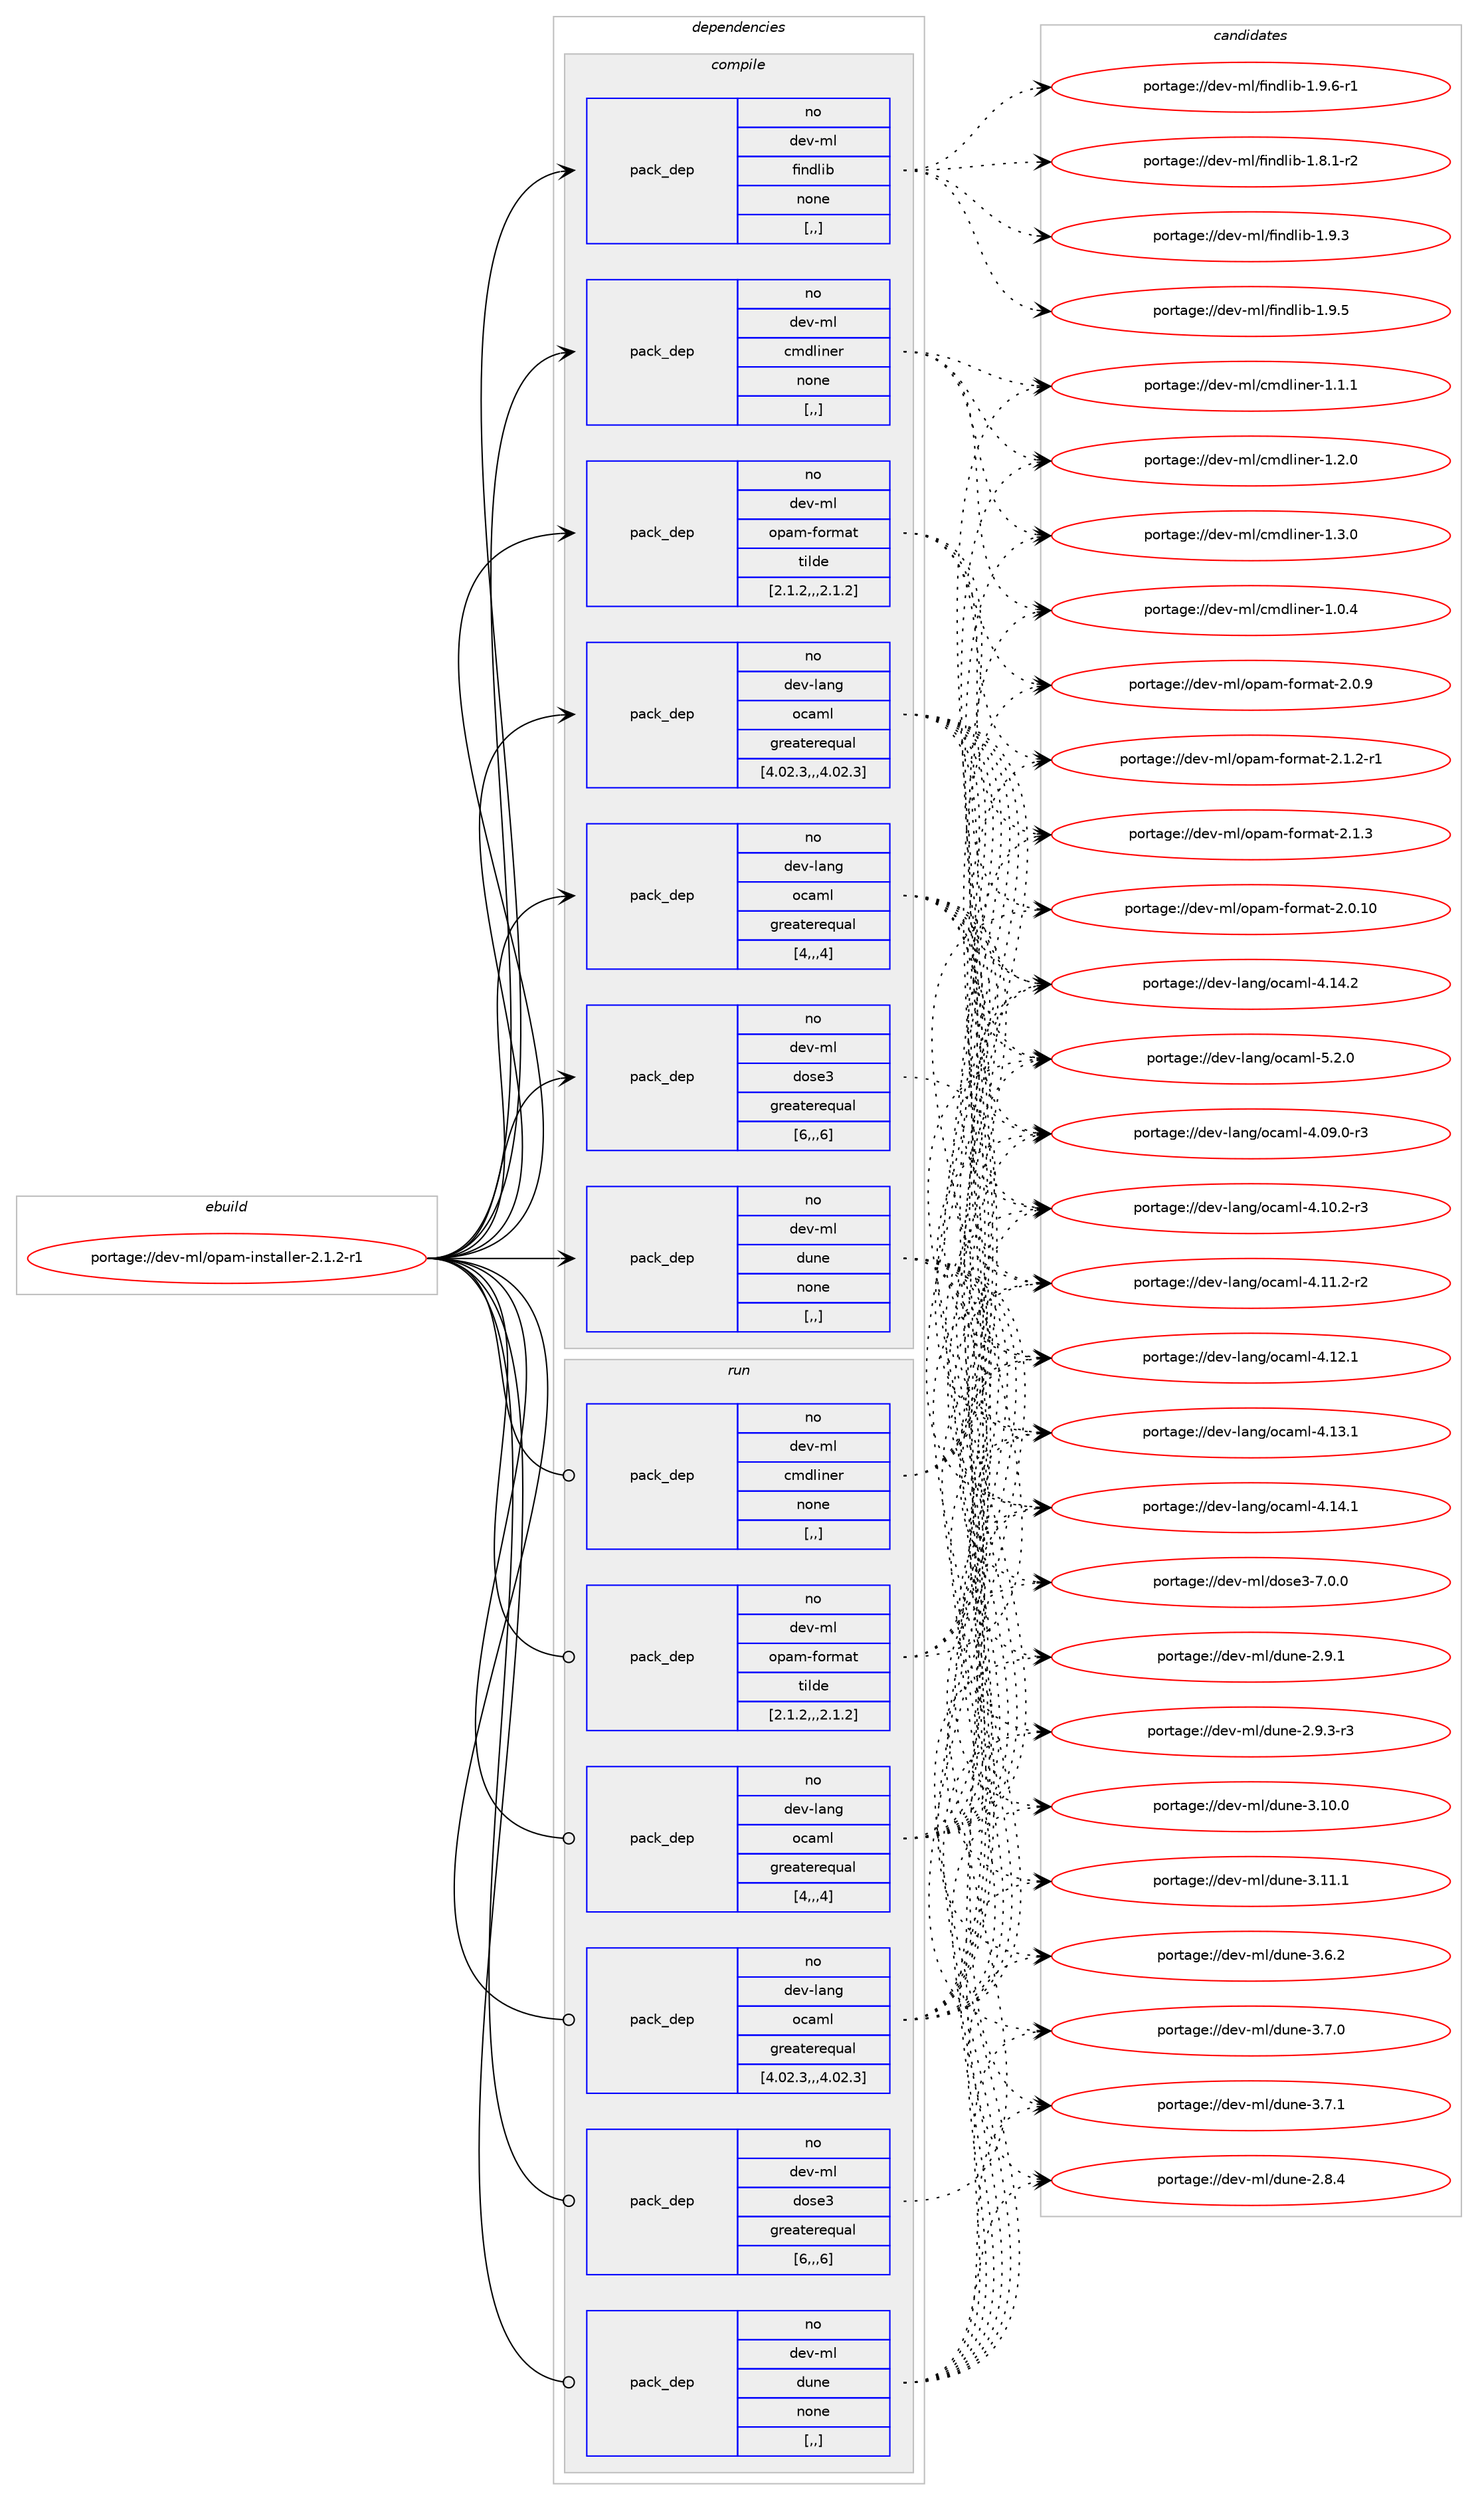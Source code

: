 digraph prolog {

# *************
# Graph options
# *************

newrank=true;
concentrate=true;
compound=true;
graph [rankdir=LR,fontname=Helvetica,fontsize=10,ranksep=1.5];#, ranksep=2.5, nodesep=0.2];
edge  [arrowhead=vee];
node  [fontname=Helvetica,fontsize=10];

# **********
# The ebuild
# **********

subgraph cluster_leftcol {
color=gray;
rank=same;
label=<<i>ebuild</i>>;
id [label="portage://dev-ml/opam-installer-2.1.2-r1", color=red, width=4, href="../dev-ml/opam-installer-2.1.2-r1.svg"];
}

# ****************
# The dependencies
# ****************

subgraph cluster_midcol {
color=gray;
label=<<i>dependencies</i>>;
subgraph cluster_compile {
fillcolor="#eeeeee";
style=filled;
label=<<i>compile</i>>;
subgraph pack88554 {
dependency118589 [label=<<TABLE BORDER="0" CELLBORDER="1" CELLSPACING="0" CELLPADDING="4" WIDTH="220"><TR><TD ROWSPAN="6" CELLPADDING="30">pack_dep</TD></TR><TR><TD WIDTH="110">no</TD></TR><TR><TD>dev-lang</TD></TR><TR><TD>ocaml</TD></TR><TR><TD>greaterequal</TD></TR><TR><TD>[4,,,4]</TD></TR></TABLE>>, shape=none, color=blue];
}
id:e -> dependency118589:w [weight=20,style="solid",arrowhead="vee"];
subgraph pack88555 {
dependency118590 [label=<<TABLE BORDER="0" CELLBORDER="1" CELLSPACING="0" CELLPADDING="4" WIDTH="220"><TR><TD ROWSPAN="6" CELLPADDING="30">pack_dep</TD></TR><TR><TD WIDTH="110">no</TD></TR><TR><TD>dev-lang</TD></TR><TR><TD>ocaml</TD></TR><TR><TD>greaterequal</TD></TR><TR><TD>[4.02.3,,,4.02.3]</TD></TR></TABLE>>, shape=none, color=blue];
}
id:e -> dependency118590:w [weight=20,style="solid",arrowhead="vee"];
subgraph pack88556 {
dependency118591 [label=<<TABLE BORDER="0" CELLBORDER="1" CELLSPACING="0" CELLPADDING="4" WIDTH="220"><TR><TD ROWSPAN="6" CELLPADDING="30">pack_dep</TD></TR><TR><TD WIDTH="110">no</TD></TR><TR><TD>dev-ml</TD></TR><TR><TD>cmdliner</TD></TR><TR><TD>none</TD></TR><TR><TD>[,,]</TD></TR></TABLE>>, shape=none, color=blue];
}
id:e -> dependency118591:w [weight=20,style="solid",arrowhead="vee"];
subgraph pack88557 {
dependency118592 [label=<<TABLE BORDER="0" CELLBORDER="1" CELLSPACING="0" CELLPADDING="4" WIDTH="220"><TR><TD ROWSPAN="6" CELLPADDING="30">pack_dep</TD></TR><TR><TD WIDTH="110">no</TD></TR><TR><TD>dev-ml</TD></TR><TR><TD>dose3</TD></TR><TR><TD>greaterequal</TD></TR><TR><TD>[6,,,6]</TD></TR></TABLE>>, shape=none, color=blue];
}
id:e -> dependency118592:w [weight=20,style="solid",arrowhead="vee"];
subgraph pack88558 {
dependency118593 [label=<<TABLE BORDER="0" CELLBORDER="1" CELLSPACING="0" CELLPADDING="4" WIDTH="220"><TR><TD ROWSPAN="6" CELLPADDING="30">pack_dep</TD></TR><TR><TD WIDTH="110">no</TD></TR><TR><TD>dev-ml</TD></TR><TR><TD>dune</TD></TR><TR><TD>none</TD></TR><TR><TD>[,,]</TD></TR></TABLE>>, shape=none, color=blue];
}
id:e -> dependency118593:w [weight=20,style="solid",arrowhead="vee"];
subgraph pack88559 {
dependency118594 [label=<<TABLE BORDER="0" CELLBORDER="1" CELLSPACING="0" CELLPADDING="4" WIDTH="220"><TR><TD ROWSPAN="6" CELLPADDING="30">pack_dep</TD></TR><TR><TD WIDTH="110">no</TD></TR><TR><TD>dev-ml</TD></TR><TR><TD>findlib</TD></TR><TR><TD>none</TD></TR><TR><TD>[,,]</TD></TR></TABLE>>, shape=none, color=blue];
}
id:e -> dependency118594:w [weight=20,style="solid",arrowhead="vee"];
subgraph pack88560 {
dependency118595 [label=<<TABLE BORDER="0" CELLBORDER="1" CELLSPACING="0" CELLPADDING="4" WIDTH="220"><TR><TD ROWSPAN="6" CELLPADDING="30">pack_dep</TD></TR><TR><TD WIDTH="110">no</TD></TR><TR><TD>dev-ml</TD></TR><TR><TD>opam-format</TD></TR><TR><TD>tilde</TD></TR><TR><TD>[2.1.2,,,2.1.2]</TD></TR></TABLE>>, shape=none, color=blue];
}
id:e -> dependency118595:w [weight=20,style="solid",arrowhead="vee"];
}
subgraph cluster_compileandrun {
fillcolor="#eeeeee";
style=filled;
label=<<i>compile and run</i>>;
}
subgraph cluster_run {
fillcolor="#eeeeee";
style=filled;
label=<<i>run</i>>;
subgraph pack88561 {
dependency118596 [label=<<TABLE BORDER="0" CELLBORDER="1" CELLSPACING="0" CELLPADDING="4" WIDTH="220"><TR><TD ROWSPAN="6" CELLPADDING="30">pack_dep</TD></TR><TR><TD WIDTH="110">no</TD></TR><TR><TD>dev-lang</TD></TR><TR><TD>ocaml</TD></TR><TR><TD>greaterequal</TD></TR><TR><TD>[4,,,4]</TD></TR></TABLE>>, shape=none, color=blue];
}
id:e -> dependency118596:w [weight=20,style="solid",arrowhead="odot"];
subgraph pack88562 {
dependency118597 [label=<<TABLE BORDER="0" CELLBORDER="1" CELLSPACING="0" CELLPADDING="4" WIDTH="220"><TR><TD ROWSPAN="6" CELLPADDING="30">pack_dep</TD></TR><TR><TD WIDTH="110">no</TD></TR><TR><TD>dev-lang</TD></TR><TR><TD>ocaml</TD></TR><TR><TD>greaterequal</TD></TR><TR><TD>[4.02.3,,,4.02.3]</TD></TR></TABLE>>, shape=none, color=blue];
}
id:e -> dependency118597:w [weight=20,style="solid",arrowhead="odot"];
subgraph pack88563 {
dependency118598 [label=<<TABLE BORDER="0" CELLBORDER="1" CELLSPACING="0" CELLPADDING="4" WIDTH="220"><TR><TD ROWSPAN="6" CELLPADDING="30">pack_dep</TD></TR><TR><TD WIDTH="110">no</TD></TR><TR><TD>dev-ml</TD></TR><TR><TD>cmdliner</TD></TR><TR><TD>none</TD></TR><TR><TD>[,,]</TD></TR></TABLE>>, shape=none, color=blue];
}
id:e -> dependency118598:w [weight=20,style="solid",arrowhead="odot"];
subgraph pack88564 {
dependency118599 [label=<<TABLE BORDER="0" CELLBORDER="1" CELLSPACING="0" CELLPADDING="4" WIDTH="220"><TR><TD ROWSPAN="6" CELLPADDING="30">pack_dep</TD></TR><TR><TD WIDTH="110">no</TD></TR><TR><TD>dev-ml</TD></TR><TR><TD>dose3</TD></TR><TR><TD>greaterequal</TD></TR><TR><TD>[6,,,6]</TD></TR></TABLE>>, shape=none, color=blue];
}
id:e -> dependency118599:w [weight=20,style="solid",arrowhead="odot"];
subgraph pack88565 {
dependency118600 [label=<<TABLE BORDER="0" CELLBORDER="1" CELLSPACING="0" CELLPADDING="4" WIDTH="220"><TR><TD ROWSPAN="6" CELLPADDING="30">pack_dep</TD></TR><TR><TD WIDTH="110">no</TD></TR><TR><TD>dev-ml</TD></TR><TR><TD>dune</TD></TR><TR><TD>none</TD></TR><TR><TD>[,,]</TD></TR></TABLE>>, shape=none, color=blue];
}
id:e -> dependency118600:w [weight=20,style="solid",arrowhead="odot"];
subgraph pack88566 {
dependency118601 [label=<<TABLE BORDER="0" CELLBORDER="1" CELLSPACING="0" CELLPADDING="4" WIDTH="220"><TR><TD ROWSPAN="6" CELLPADDING="30">pack_dep</TD></TR><TR><TD WIDTH="110">no</TD></TR><TR><TD>dev-ml</TD></TR><TR><TD>opam-format</TD></TR><TR><TD>tilde</TD></TR><TR><TD>[2.1.2,,,2.1.2]</TD></TR></TABLE>>, shape=none, color=blue];
}
id:e -> dependency118601:w [weight=20,style="solid",arrowhead="odot"];
}
}

# **************
# The candidates
# **************

subgraph cluster_choices {
rank=same;
color=gray;
label=<<i>candidates</i>>;

subgraph choice88554 {
color=black;
nodesep=1;
choice1001011184510897110103471119997109108455246485746484511451 [label="portage://dev-lang/ocaml-4.09.0-r3", color=red, width=4,href="../dev-lang/ocaml-4.09.0-r3.svg"];
choice1001011184510897110103471119997109108455246494846504511451 [label="portage://dev-lang/ocaml-4.10.2-r3", color=red, width=4,href="../dev-lang/ocaml-4.10.2-r3.svg"];
choice1001011184510897110103471119997109108455246494946504511450 [label="portage://dev-lang/ocaml-4.11.2-r2", color=red, width=4,href="../dev-lang/ocaml-4.11.2-r2.svg"];
choice100101118451089711010347111999710910845524649504649 [label="portage://dev-lang/ocaml-4.12.1", color=red, width=4,href="../dev-lang/ocaml-4.12.1.svg"];
choice100101118451089711010347111999710910845524649514649 [label="portage://dev-lang/ocaml-4.13.1", color=red, width=4,href="../dev-lang/ocaml-4.13.1.svg"];
choice100101118451089711010347111999710910845524649524649 [label="portage://dev-lang/ocaml-4.14.1", color=red, width=4,href="../dev-lang/ocaml-4.14.1.svg"];
choice100101118451089711010347111999710910845524649524650 [label="portage://dev-lang/ocaml-4.14.2", color=red, width=4,href="../dev-lang/ocaml-4.14.2.svg"];
choice1001011184510897110103471119997109108455346504648 [label="portage://dev-lang/ocaml-5.2.0", color=red, width=4,href="../dev-lang/ocaml-5.2.0.svg"];
dependency118589:e -> choice1001011184510897110103471119997109108455246485746484511451:w [style=dotted,weight="100"];
dependency118589:e -> choice1001011184510897110103471119997109108455246494846504511451:w [style=dotted,weight="100"];
dependency118589:e -> choice1001011184510897110103471119997109108455246494946504511450:w [style=dotted,weight="100"];
dependency118589:e -> choice100101118451089711010347111999710910845524649504649:w [style=dotted,weight="100"];
dependency118589:e -> choice100101118451089711010347111999710910845524649514649:w [style=dotted,weight="100"];
dependency118589:e -> choice100101118451089711010347111999710910845524649524649:w [style=dotted,weight="100"];
dependency118589:e -> choice100101118451089711010347111999710910845524649524650:w [style=dotted,weight="100"];
dependency118589:e -> choice1001011184510897110103471119997109108455346504648:w [style=dotted,weight="100"];
}
subgraph choice88555 {
color=black;
nodesep=1;
choice1001011184510897110103471119997109108455246485746484511451 [label="portage://dev-lang/ocaml-4.09.0-r3", color=red, width=4,href="../dev-lang/ocaml-4.09.0-r3.svg"];
choice1001011184510897110103471119997109108455246494846504511451 [label="portage://dev-lang/ocaml-4.10.2-r3", color=red, width=4,href="../dev-lang/ocaml-4.10.2-r3.svg"];
choice1001011184510897110103471119997109108455246494946504511450 [label="portage://dev-lang/ocaml-4.11.2-r2", color=red, width=4,href="../dev-lang/ocaml-4.11.2-r2.svg"];
choice100101118451089711010347111999710910845524649504649 [label="portage://dev-lang/ocaml-4.12.1", color=red, width=4,href="../dev-lang/ocaml-4.12.1.svg"];
choice100101118451089711010347111999710910845524649514649 [label="portage://dev-lang/ocaml-4.13.1", color=red, width=4,href="../dev-lang/ocaml-4.13.1.svg"];
choice100101118451089711010347111999710910845524649524649 [label="portage://dev-lang/ocaml-4.14.1", color=red, width=4,href="../dev-lang/ocaml-4.14.1.svg"];
choice100101118451089711010347111999710910845524649524650 [label="portage://dev-lang/ocaml-4.14.2", color=red, width=4,href="../dev-lang/ocaml-4.14.2.svg"];
choice1001011184510897110103471119997109108455346504648 [label="portage://dev-lang/ocaml-5.2.0", color=red, width=4,href="../dev-lang/ocaml-5.2.0.svg"];
dependency118590:e -> choice1001011184510897110103471119997109108455246485746484511451:w [style=dotted,weight="100"];
dependency118590:e -> choice1001011184510897110103471119997109108455246494846504511451:w [style=dotted,weight="100"];
dependency118590:e -> choice1001011184510897110103471119997109108455246494946504511450:w [style=dotted,weight="100"];
dependency118590:e -> choice100101118451089711010347111999710910845524649504649:w [style=dotted,weight="100"];
dependency118590:e -> choice100101118451089711010347111999710910845524649514649:w [style=dotted,weight="100"];
dependency118590:e -> choice100101118451089711010347111999710910845524649524649:w [style=dotted,weight="100"];
dependency118590:e -> choice100101118451089711010347111999710910845524649524650:w [style=dotted,weight="100"];
dependency118590:e -> choice1001011184510897110103471119997109108455346504648:w [style=dotted,weight="100"];
}
subgraph choice88556 {
color=black;
nodesep=1;
choice100101118451091084799109100108105110101114454946484652 [label="portage://dev-ml/cmdliner-1.0.4", color=red, width=4,href="../dev-ml/cmdliner-1.0.4.svg"];
choice100101118451091084799109100108105110101114454946494649 [label="portage://dev-ml/cmdliner-1.1.1", color=red, width=4,href="../dev-ml/cmdliner-1.1.1.svg"];
choice100101118451091084799109100108105110101114454946504648 [label="portage://dev-ml/cmdliner-1.2.0", color=red, width=4,href="../dev-ml/cmdliner-1.2.0.svg"];
choice100101118451091084799109100108105110101114454946514648 [label="portage://dev-ml/cmdliner-1.3.0", color=red, width=4,href="../dev-ml/cmdliner-1.3.0.svg"];
dependency118591:e -> choice100101118451091084799109100108105110101114454946484652:w [style=dotted,weight="100"];
dependency118591:e -> choice100101118451091084799109100108105110101114454946494649:w [style=dotted,weight="100"];
dependency118591:e -> choice100101118451091084799109100108105110101114454946504648:w [style=dotted,weight="100"];
dependency118591:e -> choice100101118451091084799109100108105110101114454946514648:w [style=dotted,weight="100"];
}
subgraph choice88557 {
color=black;
nodesep=1;
choice100101118451091084710011111510151455546484648 [label="portage://dev-ml/dose3-7.0.0", color=red, width=4,href="../dev-ml/dose3-7.0.0.svg"];
dependency118592:e -> choice100101118451091084710011111510151455546484648:w [style=dotted,weight="100"];
}
subgraph choice88558 {
color=black;
nodesep=1;
choice1001011184510910847100117110101455046564652 [label="portage://dev-ml/dune-2.8.4", color=red, width=4,href="../dev-ml/dune-2.8.4.svg"];
choice1001011184510910847100117110101455046574649 [label="portage://dev-ml/dune-2.9.1", color=red, width=4,href="../dev-ml/dune-2.9.1.svg"];
choice10010111845109108471001171101014550465746514511451 [label="portage://dev-ml/dune-2.9.3-r3", color=red, width=4,href="../dev-ml/dune-2.9.3-r3.svg"];
choice100101118451091084710011711010145514649484648 [label="portage://dev-ml/dune-3.10.0", color=red, width=4,href="../dev-ml/dune-3.10.0.svg"];
choice100101118451091084710011711010145514649494649 [label="portage://dev-ml/dune-3.11.1", color=red, width=4,href="../dev-ml/dune-3.11.1.svg"];
choice1001011184510910847100117110101455146544650 [label="portage://dev-ml/dune-3.6.2", color=red, width=4,href="../dev-ml/dune-3.6.2.svg"];
choice1001011184510910847100117110101455146554648 [label="portage://dev-ml/dune-3.7.0", color=red, width=4,href="../dev-ml/dune-3.7.0.svg"];
choice1001011184510910847100117110101455146554649 [label="portage://dev-ml/dune-3.7.1", color=red, width=4,href="../dev-ml/dune-3.7.1.svg"];
dependency118593:e -> choice1001011184510910847100117110101455046564652:w [style=dotted,weight="100"];
dependency118593:e -> choice1001011184510910847100117110101455046574649:w [style=dotted,weight="100"];
dependency118593:e -> choice10010111845109108471001171101014550465746514511451:w [style=dotted,weight="100"];
dependency118593:e -> choice100101118451091084710011711010145514649484648:w [style=dotted,weight="100"];
dependency118593:e -> choice100101118451091084710011711010145514649494649:w [style=dotted,weight="100"];
dependency118593:e -> choice1001011184510910847100117110101455146544650:w [style=dotted,weight="100"];
dependency118593:e -> choice1001011184510910847100117110101455146554648:w [style=dotted,weight="100"];
dependency118593:e -> choice1001011184510910847100117110101455146554649:w [style=dotted,weight="100"];
}
subgraph choice88559 {
color=black;
nodesep=1;
choice1001011184510910847102105110100108105984549465646494511450 [label="portage://dev-ml/findlib-1.8.1-r2", color=red, width=4,href="../dev-ml/findlib-1.8.1-r2.svg"];
choice100101118451091084710210511010010810598454946574651 [label="portage://dev-ml/findlib-1.9.3", color=red, width=4,href="../dev-ml/findlib-1.9.3.svg"];
choice100101118451091084710210511010010810598454946574653 [label="portage://dev-ml/findlib-1.9.5", color=red, width=4,href="../dev-ml/findlib-1.9.5.svg"];
choice1001011184510910847102105110100108105984549465746544511449 [label="portage://dev-ml/findlib-1.9.6-r1", color=red, width=4,href="../dev-ml/findlib-1.9.6-r1.svg"];
dependency118594:e -> choice1001011184510910847102105110100108105984549465646494511450:w [style=dotted,weight="100"];
dependency118594:e -> choice100101118451091084710210511010010810598454946574651:w [style=dotted,weight="100"];
dependency118594:e -> choice100101118451091084710210511010010810598454946574653:w [style=dotted,weight="100"];
dependency118594:e -> choice1001011184510910847102105110100108105984549465746544511449:w [style=dotted,weight="100"];
}
subgraph choice88560 {
color=black;
nodesep=1;
choice100101118451091084711111297109451021111141099711645504648464948 [label="portage://dev-ml/opam-format-2.0.10", color=red, width=4,href="../dev-ml/opam-format-2.0.10.svg"];
choice1001011184510910847111112971094510211111410997116455046484657 [label="portage://dev-ml/opam-format-2.0.9", color=red, width=4,href="../dev-ml/opam-format-2.0.9.svg"];
choice10010111845109108471111129710945102111114109971164550464946504511449 [label="portage://dev-ml/opam-format-2.1.2-r1", color=red, width=4,href="../dev-ml/opam-format-2.1.2-r1.svg"];
choice1001011184510910847111112971094510211111410997116455046494651 [label="portage://dev-ml/opam-format-2.1.3", color=red, width=4,href="../dev-ml/opam-format-2.1.3.svg"];
dependency118595:e -> choice100101118451091084711111297109451021111141099711645504648464948:w [style=dotted,weight="100"];
dependency118595:e -> choice1001011184510910847111112971094510211111410997116455046484657:w [style=dotted,weight="100"];
dependency118595:e -> choice10010111845109108471111129710945102111114109971164550464946504511449:w [style=dotted,weight="100"];
dependency118595:e -> choice1001011184510910847111112971094510211111410997116455046494651:w [style=dotted,weight="100"];
}
subgraph choice88561 {
color=black;
nodesep=1;
choice1001011184510897110103471119997109108455246485746484511451 [label="portage://dev-lang/ocaml-4.09.0-r3", color=red, width=4,href="../dev-lang/ocaml-4.09.0-r3.svg"];
choice1001011184510897110103471119997109108455246494846504511451 [label="portage://dev-lang/ocaml-4.10.2-r3", color=red, width=4,href="../dev-lang/ocaml-4.10.2-r3.svg"];
choice1001011184510897110103471119997109108455246494946504511450 [label="portage://dev-lang/ocaml-4.11.2-r2", color=red, width=4,href="../dev-lang/ocaml-4.11.2-r2.svg"];
choice100101118451089711010347111999710910845524649504649 [label="portage://dev-lang/ocaml-4.12.1", color=red, width=4,href="../dev-lang/ocaml-4.12.1.svg"];
choice100101118451089711010347111999710910845524649514649 [label="portage://dev-lang/ocaml-4.13.1", color=red, width=4,href="../dev-lang/ocaml-4.13.1.svg"];
choice100101118451089711010347111999710910845524649524649 [label="portage://dev-lang/ocaml-4.14.1", color=red, width=4,href="../dev-lang/ocaml-4.14.1.svg"];
choice100101118451089711010347111999710910845524649524650 [label="portage://dev-lang/ocaml-4.14.2", color=red, width=4,href="../dev-lang/ocaml-4.14.2.svg"];
choice1001011184510897110103471119997109108455346504648 [label="portage://dev-lang/ocaml-5.2.0", color=red, width=4,href="../dev-lang/ocaml-5.2.0.svg"];
dependency118596:e -> choice1001011184510897110103471119997109108455246485746484511451:w [style=dotted,weight="100"];
dependency118596:e -> choice1001011184510897110103471119997109108455246494846504511451:w [style=dotted,weight="100"];
dependency118596:e -> choice1001011184510897110103471119997109108455246494946504511450:w [style=dotted,weight="100"];
dependency118596:e -> choice100101118451089711010347111999710910845524649504649:w [style=dotted,weight="100"];
dependency118596:e -> choice100101118451089711010347111999710910845524649514649:w [style=dotted,weight="100"];
dependency118596:e -> choice100101118451089711010347111999710910845524649524649:w [style=dotted,weight="100"];
dependency118596:e -> choice100101118451089711010347111999710910845524649524650:w [style=dotted,weight="100"];
dependency118596:e -> choice1001011184510897110103471119997109108455346504648:w [style=dotted,weight="100"];
}
subgraph choice88562 {
color=black;
nodesep=1;
choice1001011184510897110103471119997109108455246485746484511451 [label="portage://dev-lang/ocaml-4.09.0-r3", color=red, width=4,href="../dev-lang/ocaml-4.09.0-r3.svg"];
choice1001011184510897110103471119997109108455246494846504511451 [label="portage://dev-lang/ocaml-4.10.2-r3", color=red, width=4,href="../dev-lang/ocaml-4.10.2-r3.svg"];
choice1001011184510897110103471119997109108455246494946504511450 [label="portage://dev-lang/ocaml-4.11.2-r2", color=red, width=4,href="../dev-lang/ocaml-4.11.2-r2.svg"];
choice100101118451089711010347111999710910845524649504649 [label="portage://dev-lang/ocaml-4.12.1", color=red, width=4,href="../dev-lang/ocaml-4.12.1.svg"];
choice100101118451089711010347111999710910845524649514649 [label="portage://dev-lang/ocaml-4.13.1", color=red, width=4,href="../dev-lang/ocaml-4.13.1.svg"];
choice100101118451089711010347111999710910845524649524649 [label="portage://dev-lang/ocaml-4.14.1", color=red, width=4,href="../dev-lang/ocaml-4.14.1.svg"];
choice100101118451089711010347111999710910845524649524650 [label="portage://dev-lang/ocaml-4.14.2", color=red, width=4,href="../dev-lang/ocaml-4.14.2.svg"];
choice1001011184510897110103471119997109108455346504648 [label="portage://dev-lang/ocaml-5.2.0", color=red, width=4,href="../dev-lang/ocaml-5.2.0.svg"];
dependency118597:e -> choice1001011184510897110103471119997109108455246485746484511451:w [style=dotted,weight="100"];
dependency118597:e -> choice1001011184510897110103471119997109108455246494846504511451:w [style=dotted,weight="100"];
dependency118597:e -> choice1001011184510897110103471119997109108455246494946504511450:w [style=dotted,weight="100"];
dependency118597:e -> choice100101118451089711010347111999710910845524649504649:w [style=dotted,weight="100"];
dependency118597:e -> choice100101118451089711010347111999710910845524649514649:w [style=dotted,weight="100"];
dependency118597:e -> choice100101118451089711010347111999710910845524649524649:w [style=dotted,weight="100"];
dependency118597:e -> choice100101118451089711010347111999710910845524649524650:w [style=dotted,weight="100"];
dependency118597:e -> choice1001011184510897110103471119997109108455346504648:w [style=dotted,weight="100"];
}
subgraph choice88563 {
color=black;
nodesep=1;
choice100101118451091084799109100108105110101114454946484652 [label="portage://dev-ml/cmdliner-1.0.4", color=red, width=4,href="../dev-ml/cmdliner-1.0.4.svg"];
choice100101118451091084799109100108105110101114454946494649 [label="portage://dev-ml/cmdliner-1.1.1", color=red, width=4,href="../dev-ml/cmdliner-1.1.1.svg"];
choice100101118451091084799109100108105110101114454946504648 [label="portage://dev-ml/cmdliner-1.2.0", color=red, width=4,href="../dev-ml/cmdliner-1.2.0.svg"];
choice100101118451091084799109100108105110101114454946514648 [label="portage://dev-ml/cmdliner-1.3.0", color=red, width=4,href="../dev-ml/cmdliner-1.3.0.svg"];
dependency118598:e -> choice100101118451091084799109100108105110101114454946484652:w [style=dotted,weight="100"];
dependency118598:e -> choice100101118451091084799109100108105110101114454946494649:w [style=dotted,weight="100"];
dependency118598:e -> choice100101118451091084799109100108105110101114454946504648:w [style=dotted,weight="100"];
dependency118598:e -> choice100101118451091084799109100108105110101114454946514648:w [style=dotted,weight="100"];
}
subgraph choice88564 {
color=black;
nodesep=1;
choice100101118451091084710011111510151455546484648 [label="portage://dev-ml/dose3-7.0.0", color=red, width=4,href="../dev-ml/dose3-7.0.0.svg"];
dependency118599:e -> choice100101118451091084710011111510151455546484648:w [style=dotted,weight="100"];
}
subgraph choice88565 {
color=black;
nodesep=1;
choice1001011184510910847100117110101455046564652 [label="portage://dev-ml/dune-2.8.4", color=red, width=4,href="../dev-ml/dune-2.8.4.svg"];
choice1001011184510910847100117110101455046574649 [label="portage://dev-ml/dune-2.9.1", color=red, width=4,href="../dev-ml/dune-2.9.1.svg"];
choice10010111845109108471001171101014550465746514511451 [label="portage://dev-ml/dune-2.9.3-r3", color=red, width=4,href="../dev-ml/dune-2.9.3-r3.svg"];
choice100101118451091084710011711010145514649484648 [label="portage://dev-ml/dune-3.10.0", color=red, width=4,href="../dev-ml/dune-3.10.0.svg"];
choice100101118451091084710011711010145514649494649 [label="portage://dev-ml/dune-3.11.1", color=red, width=4,href="../dev-ml/dune-3.11.1.svg"];
choice1001011184510910847100117110101455146544650 [label="portage://dev-ml/dune-3.6.2", color=red, width=4,href="../dev-ml/dune-3.6.2.svg"];
choice1001011184510910847100117110101455146554648 [label="portage://dev-ml/dune-3.7.0", color=red, width=4,href="../dev-ml/dune-3.7.0.svg"];
choice1001011184510910847100117110101455146554649 [label="portage://dev-ml/dune-3.7.1", color=red, width=4,href="../dev-ml/dune-3.7.1.svg"];
dependency118600:e -> choice1001011184510910847100117110101455046564652:w [style=dotted,weight="100"];
dependency118600:e -> choice1001011184510910847100117110101455046574649:w [style=dotted,weight="100"];
dependency118600:e -> choice10010111845109108471001171101014550465746514511451:w [style=dotted,weight="100"];
dependency118600:e -> choice100101118451091084710011711010145514649484648:w [style=dotted,weight="100"];
dependency118600:e -> choice100101118451091084710011711010145514649494649:w [style=dotted,weight="100"];
dependency118600:e -> choice1001011184510910847100117110101455146544650:w [style=dotted,weight="100"];
dependency118600:e -> choice1001011184510910847100117110101455146554648:w [style=dotted,weight="100"];
dependency118600:e -> choice1001011184510910847100117110101455146554649:w [style=dotted,weight="100"];
}
subgraph choice88566 {
color=black;
nodesep=1;
choice100101118451091084711111297109451021111141099711645504648464948 [label="portage://dev-ml/opam-format-2.0.10", color=red, width=4,href="../dev-ml/opam-format-2.0.10.svg"];
choice1001011184510910847111112971094510211111410997116455046484657 [label="portage://dev-ml/opam-format-2.0.9", color=red, width=4,href="../dev-ml/opam-format-2.0.9.svg"];
choice10010111845109108471111129710945102111114109971164550464946504511449 [label="portage://dev-ml/opam-format-2.1.2-r1", color=red, width=4,href="../dev-ml/opam-format-2.1.2-r1.svg"];
choice1001011184510910847111112971094510211111410997116455046494651 [label="portage://dev-ml/opam-format-2.1.3", color=red, width=4,href="../dev-ml/opam-format-2.1.3.svg"];
dependency118601:e -> choice100101118451091084711111297109451021111141099711645504648464948:w [style=dotted,weight="100"];
dependency118601:e -> choice1001011184510910847111112971094510211111410997116455046484657:w [style=dotted,weight="100"];
dependency118601:e -> choice10010111845109108471111129710945102111114109971164550464946504511449:w [style=dotted,weight="100"];
dependency118601:e -> choice1001011184510910847111112971094510211111410997116455046494651:w [style=dotted,weight="100"];
}
}

}
